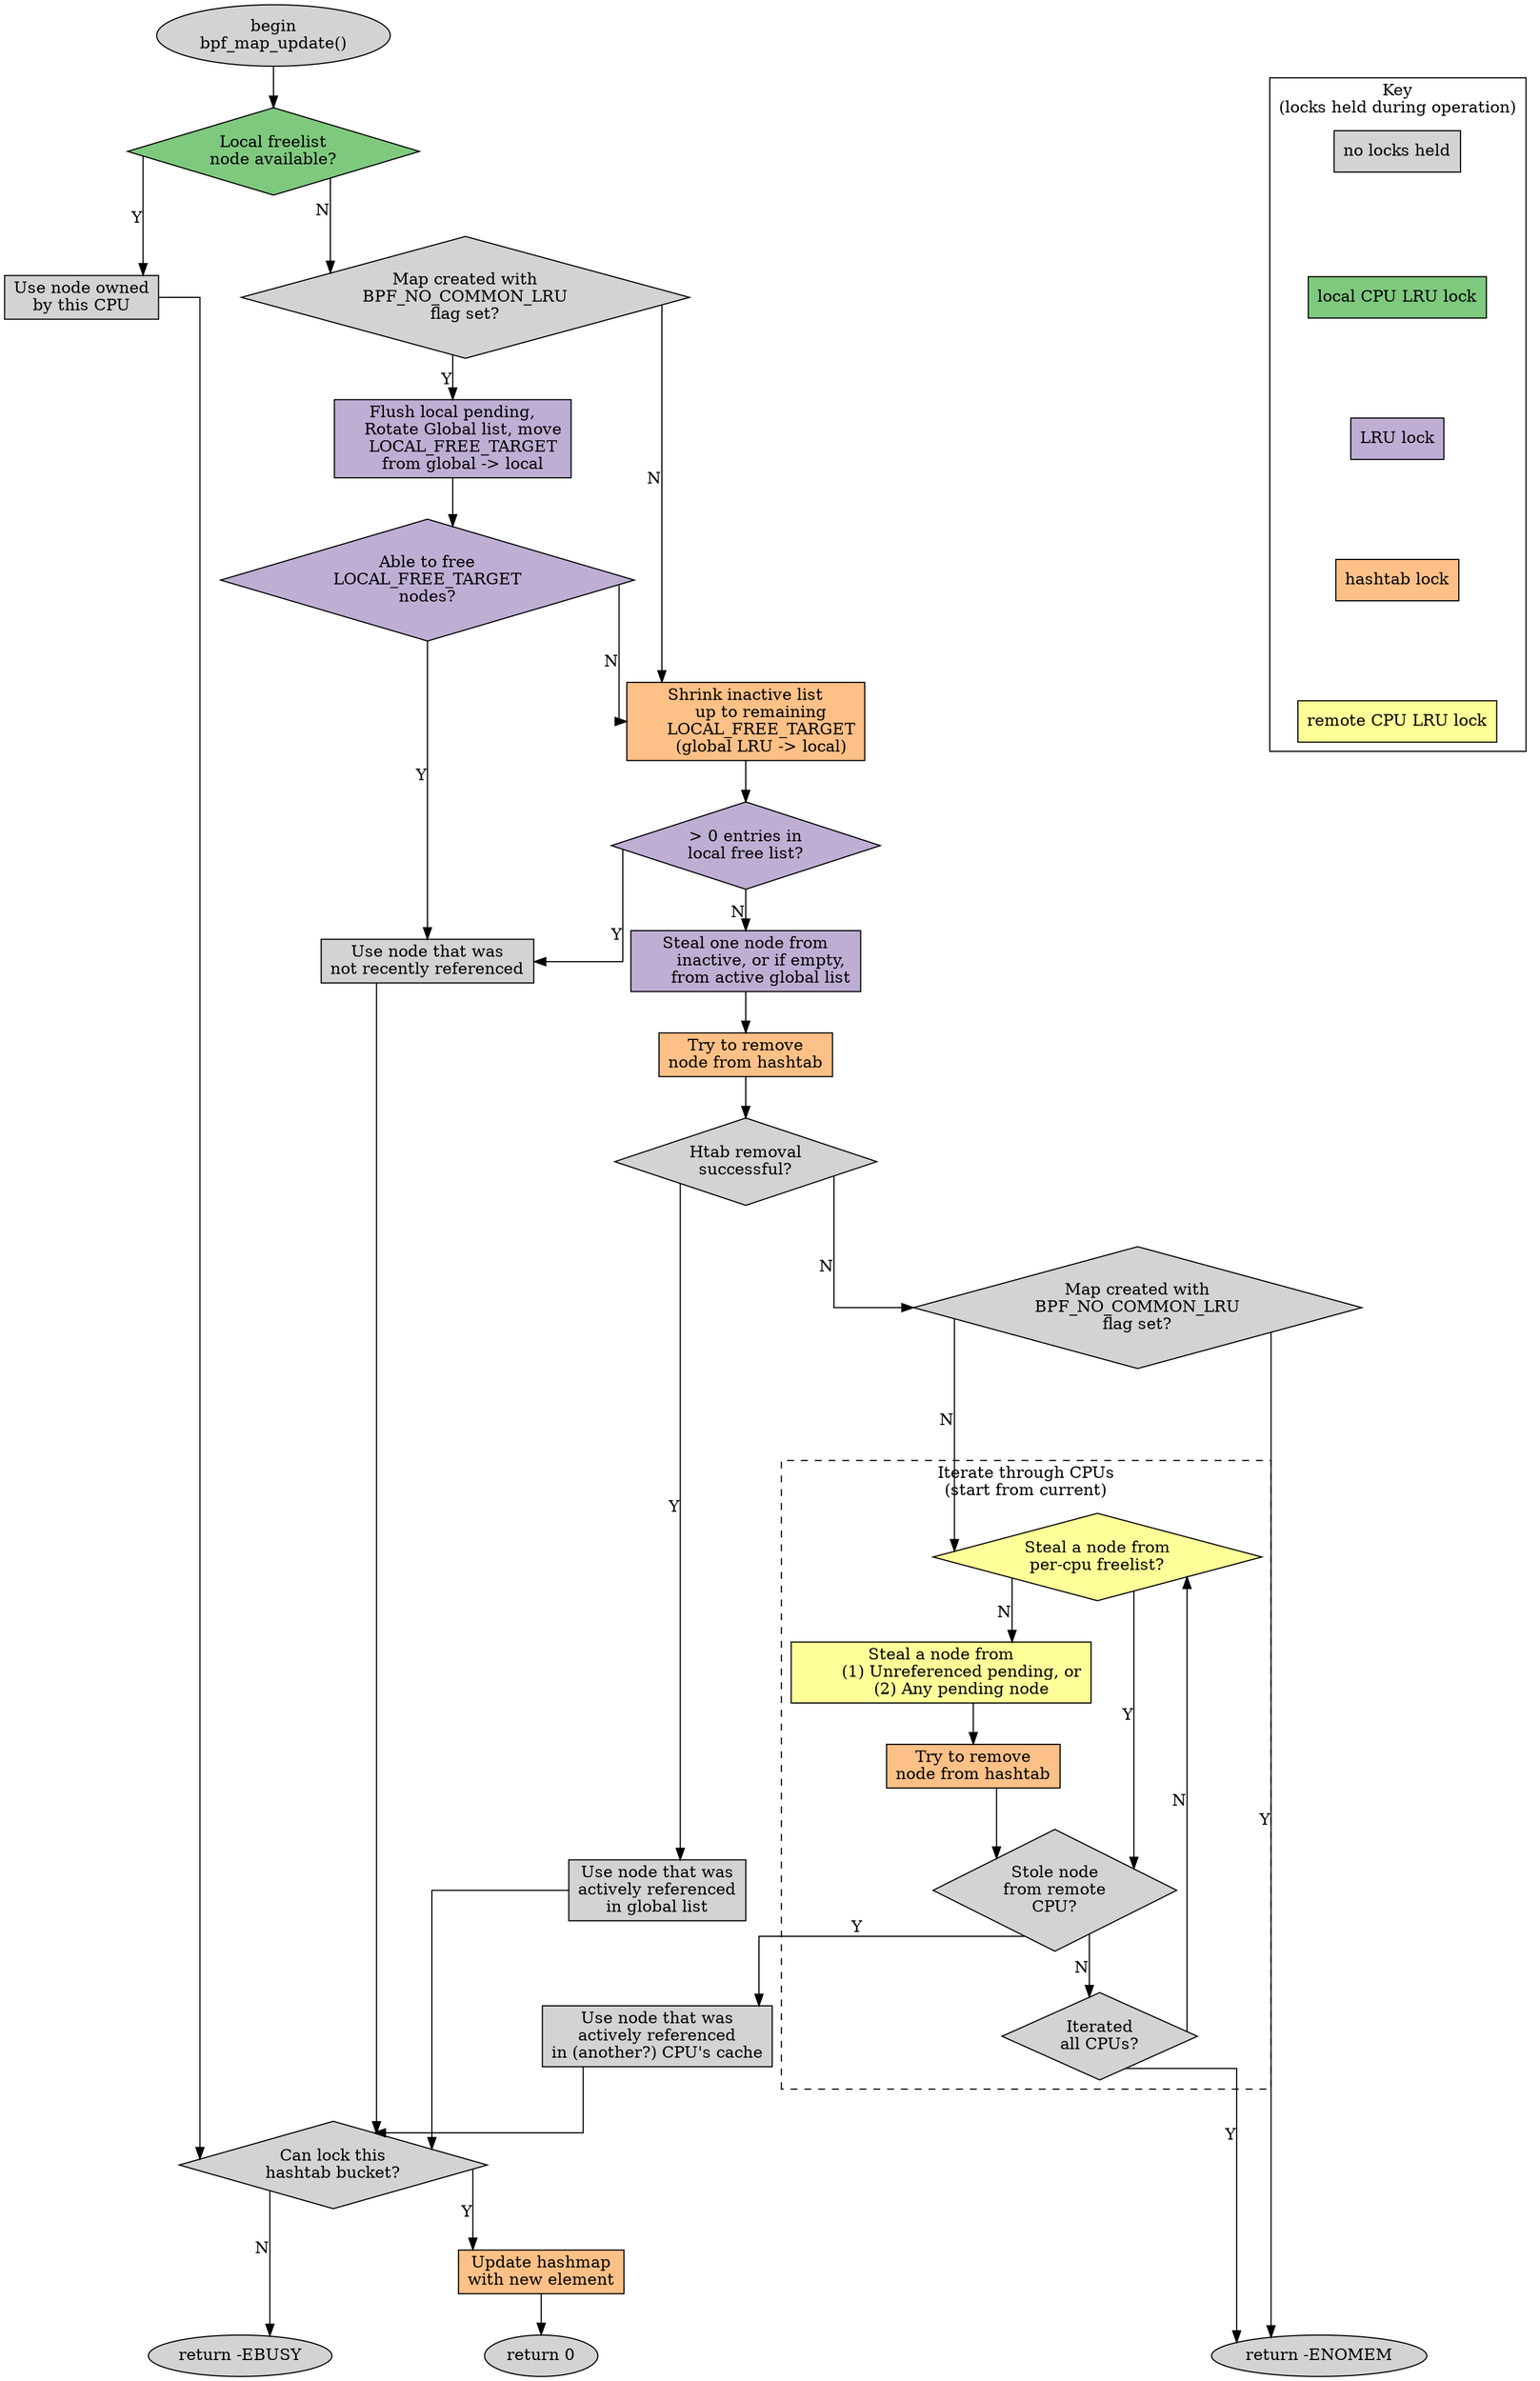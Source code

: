 // SPDX-License-Identifier: GPL-2.0-only
// Copyright (C) 2022 Isovalent, Inc.
digraph {
  node [colorscheme=accent4,style=filled] # Apply colorscheme to all nodes
  graph [splines=ortho, nodesep=1]

  subgraph cluster_key {
    label = "Key\n(locks held during operation)";
    rankdir = TB;

    remote_lock [shape=rectangle,fillcolor=4,label="remote CPU LRU lock"]
    hash_lock [shape=rectangle,fillcolor=3,label="hashtab lock"]
    lru_lock [shape=rectangle,fillcolor=2,label="LRU lock"]
    local_lock [shape=rectangle,fillcolor=1,label="local CPU LRU lock"]
    no_lock [shape=rectangle,label="no locks held"]
  }

  begin [shape=oval,label="begin\nbpf_map_update()"]

  // Nodes below with an 'fn_' prefix are roughly labeled by the C function
  // names that initiate the corresponding logic in kernel/bpf/bpf_lru_list.c.
  // Number suffixes and errno suffixes handle subsections of the corresponding
  // logic in the function as of the writing of this dot.
  fn_bpf_lru_pop_free [shape=diamond,fillcolor=1,
    label="Local freelist\nnode available?"];
  fn__local_list_pop_free [shape=rectangle,
    label="Use node owned\nby this CPU"]

  common_lru_check [shape=diamond,
    label="Map created with\nBPF_NO_COMMON_LRU\nflag set?"];

  fn_bpf_lru_list_pop_free_to_local [shape=rectangle,fillcolor=2,
    label="Flush local pending,
    Rotate Global list, move
    LOCAL_FREE_TARGET
    from global -> local"]
  // Also corresponds to:
  // fn__local_list_flush()
  // fn_bpf_lru_list_rotate()
  fn___bpf_lru_node_move_to_free[shape=diamond,fillcolor=2,
    label="Able to free\nLOCAL_FREE_TARGET\nnodes?"]

  fn___bpf_lru_list_shrink_inactive [shape=rectangle,fillcolor=3,
    label="Shrink inactive list
      up to remaining
      LOCAL_FREE_TARGET
      (global LRU -> local)"]
  fn___bpf_lru_list_shrink [shape=diamond,fillcolor=2,
    label="> 0 entries in\nlocal free list?"]
  fn___bpf_lru_list_shrink2 [shape=rectangle,fillcolor=2,
    label="Steal one node from
      inactive, or if empty,
      from active global list"]
  fn___bpf_lru_list_shrink3 [shape=rectangle,fillcolor=3,
    label="Try to remove\nnode from hashtab"]

  fn_bpf_lru_pop_free2 [shape=diamond,label="Htab removal\nsuccessful?"]
  common_lru_check2 [shape=diamond,
    label="Map created with\nBPF_NO_COMMON_LRU\nflag set?"]

  subgraph cluster_remote_lock {
    label = "Iterate through CPUs\n(start from current)";
    style = dashed;
    rankdir=LR;

    fn_bpf_lru_pop_free5 [shape=diamond,fillcolor=4,
      label="Steal a node from\nper-cpu freelist?"]
    fn_bpf_lru_pop_free6 [shape=rectangle,fillcolor=4,
      label="Steal a node from
        (1) Unreferenced pending, or
        (2) Any pending node"]
    fn_bpf_lru_pop_free7 [shape=rectangle,fillcolor=3,
      label="Try to remove\nnode from hashtab"]
    fn_htab_lru_map_update_elem [shape=diamond,
      label="Stole node\nfrom remote\nCPU?"]
    fn_htab_lru_map_update_elem2 [shape=diamond,label="Iterated\nall CPUs?"]
    // Also corresponds to:
    // fn__local_list_pop_free()
    // fn__local_list_pop_pending()
  }

  fn_bpf_lru_list_pop_free_to_local2 [shape=rectangle,
    label="Use node that was\nnot recently referenced"]
  fn_bpf_lru_pop_free4 [shape=rectangle,
    label="Use node that was\nactively referenced\nin global list"]
  fn_htab_lru_map_update_elem_ENOMEM [shape=oval,label="return -ENOMEM"]
  fn_htab_lru_map_update_elem3 [shape=rectangle,
    label="Use node that was\nactively referenced\nin (another?) CPU's cache"]
  fn_htab_lru_map_update_elem4 [shape=diamond,
    label="Can lock this\nhashtab bucket?"]
  fn_htab_lru_map_update_elem5 [shape=rectangle,fillcolor=3,
    label="Update hashmap\nwith new element"]
  fn_htab_lru_map_update_elem6 [shape=oval,label="return 0"]
  fn_htab_lru_map_update_elem_EBUSY [shape=oval,label="return -EBUSY"]

  begin -> fn_bpf_lru_pop_free
  fn_bpf_lru_pop_free -> fn__local_list_pop_free [xlabel="Y"]
  fn_bpf_lru_pop_free -> common_lru_check [xlabel="N"]
  common_lru_check -> fn_bpf_lru_list_pop_free_to_local [xlabel="Y"]
  common_lru_check -> fn___bpf_lru_list_shrink_inactive [xlabel="N"]
  fn_bpf_lru_list_pop_free_to_local -> fn___bpf_lru_node_move_to_free
  fn___bpf_lru_node_move_to_free ->
    fn_bpf_lru_list_pop_free_to_local2 [xlabel="Y"]
  fn___bpf_lru_node_move_to_free ->
    fn___bpf_lru_list_shrink_inactive [xlabel="N"]
  fn___bpf_lru_list_shrink_inactive -> fn___bpf_lru_list_shrink
  fn___bpf_lru_list_shrink -> fn_bpf_lru_list_pop_free_to_local2 [xlabel = "Y"]
  fn___bpf_lru_list_shrink -> fn___bpf_lru_list_shrink2 [xlabel="N"]
  fn___bpf_lru_list_shrink2 -> fn___bpf_lru_list_shrink3
  fn___bpf_lru_list_shrink3 -> fn_bpf_lru_pop_free2
  fn_bpf_lru_pop_free2 -> fn_bpf_lru_pop_free4 [xlabel = "Y"]
  fn_bpf_lru_pop_free2 -> common_lru_check2 [xlabel = "N"]
  common_lru_check2 -> fn_htab_lru_map_update_elem_ENOMEM [xlabel = "Y"]
  common_lru_check2 -> fn_bpf_lru_pop_free5 [xlabel = "N"]
  fn_bpf_lru_pop_free5 -> fn_htab_lru_map_update_elem [xlabel = "Y"]
  fn_bpf_lru_pop_free5 -> fn_bpf_lru_pop_free6 [xlabel = "N"]
  fn_bpf_lru_pop_free6 -> fn_bpf_lru_pop_free7
  fn_bpf_lru_pop_free7 -> fn_htab_lru_map_update_elem

  fn_htab_lru_map_update_elem -> fn_htab_lru_map_update_elem3 [xlabel = "Y"]
  fn_htab_lru_map_update_elem -> fn_htab_lru_map_update_elem2  [xlabel = "N"]
  fn_htab_lru_map_update_elem2 ->
    fn_htab_lru_map_update_elem_ENOMEM [xlabel = "Y"]
  fn_htab_lru_map_update_elem2 -> fn_bpf_lru_pop_free5 [xlabel = "N"]
  fn_htab_lru_map_update_elem3 -> fn_htab_lru_map_update_elem4

  fn__local_list_pop_free -> fn_htab_lru_map_update_elem4
  fn_bpf_lru_list_pop_free_to_local2 -> fn_htab_lru_map_update_elem4
  fn_bpf_lru_pop_free4 -> fn_htab_lru_map_update_elem4

  fn_htab_lru_map_update_elem4 -> fn_htab_lru_map_update_elem5 [xlabel="Y"]
  fn_htab_lru_map_update_elem4 ->
    fn_htab_lru_map_update_elem_EBUSY [xlabel="N"]
  fn_htab_lru_map_update_elem5 -> fn_htab_lru_map_update_elem6

  // Create invisible pad nodes to line up various nodes
  pad0 [style=invis]
  pad1 [style=invis]
  pad2 [style=invis]
  pad3 [style=invis]
  pad4 [style=invis]

  // Line up the key with the top of the graph
  no_lock -> local_lock [style=invis]
  local_lock -> lru_lock [style=invis]
  lru_lock -> hash_lock [style=invis]
  hash_lock -> remote_lock [style=invis]
  remote_lock -> fn_bpf_lru_pop_free5 [style=invis]
  remote_lock -> fn___bpf_lru_list_shrink [style=invis]

  // Line up return code nodes at the bottom of the graph
  fn_htab_lru_map_update_elem -> pad0 [style=invis]
  pad0 -> pad1 [style=invis]
  pad1 -> pad2 [style=invis]
  pad2-> fn_htab_lru_map_update_elem_ENOMEM [style=invis]
  fn_htab_lru_map_update_elem4 -> pad3 [style=invis]
  pad3 -> fn_htab_lru_map_update_elem_EBUSY  [style=invis]

  // Reduce diagram width by forcing some nodes to appear above others
  fn_bpf_lru_pop_free4 -> fn_htab_lru_map_update_elem3 [style=invis]
  common_lru_check2 -> pad4 [style=invis]
  pad4 -> fn_bpf_lru_pop_free5 [style=invis]
}
